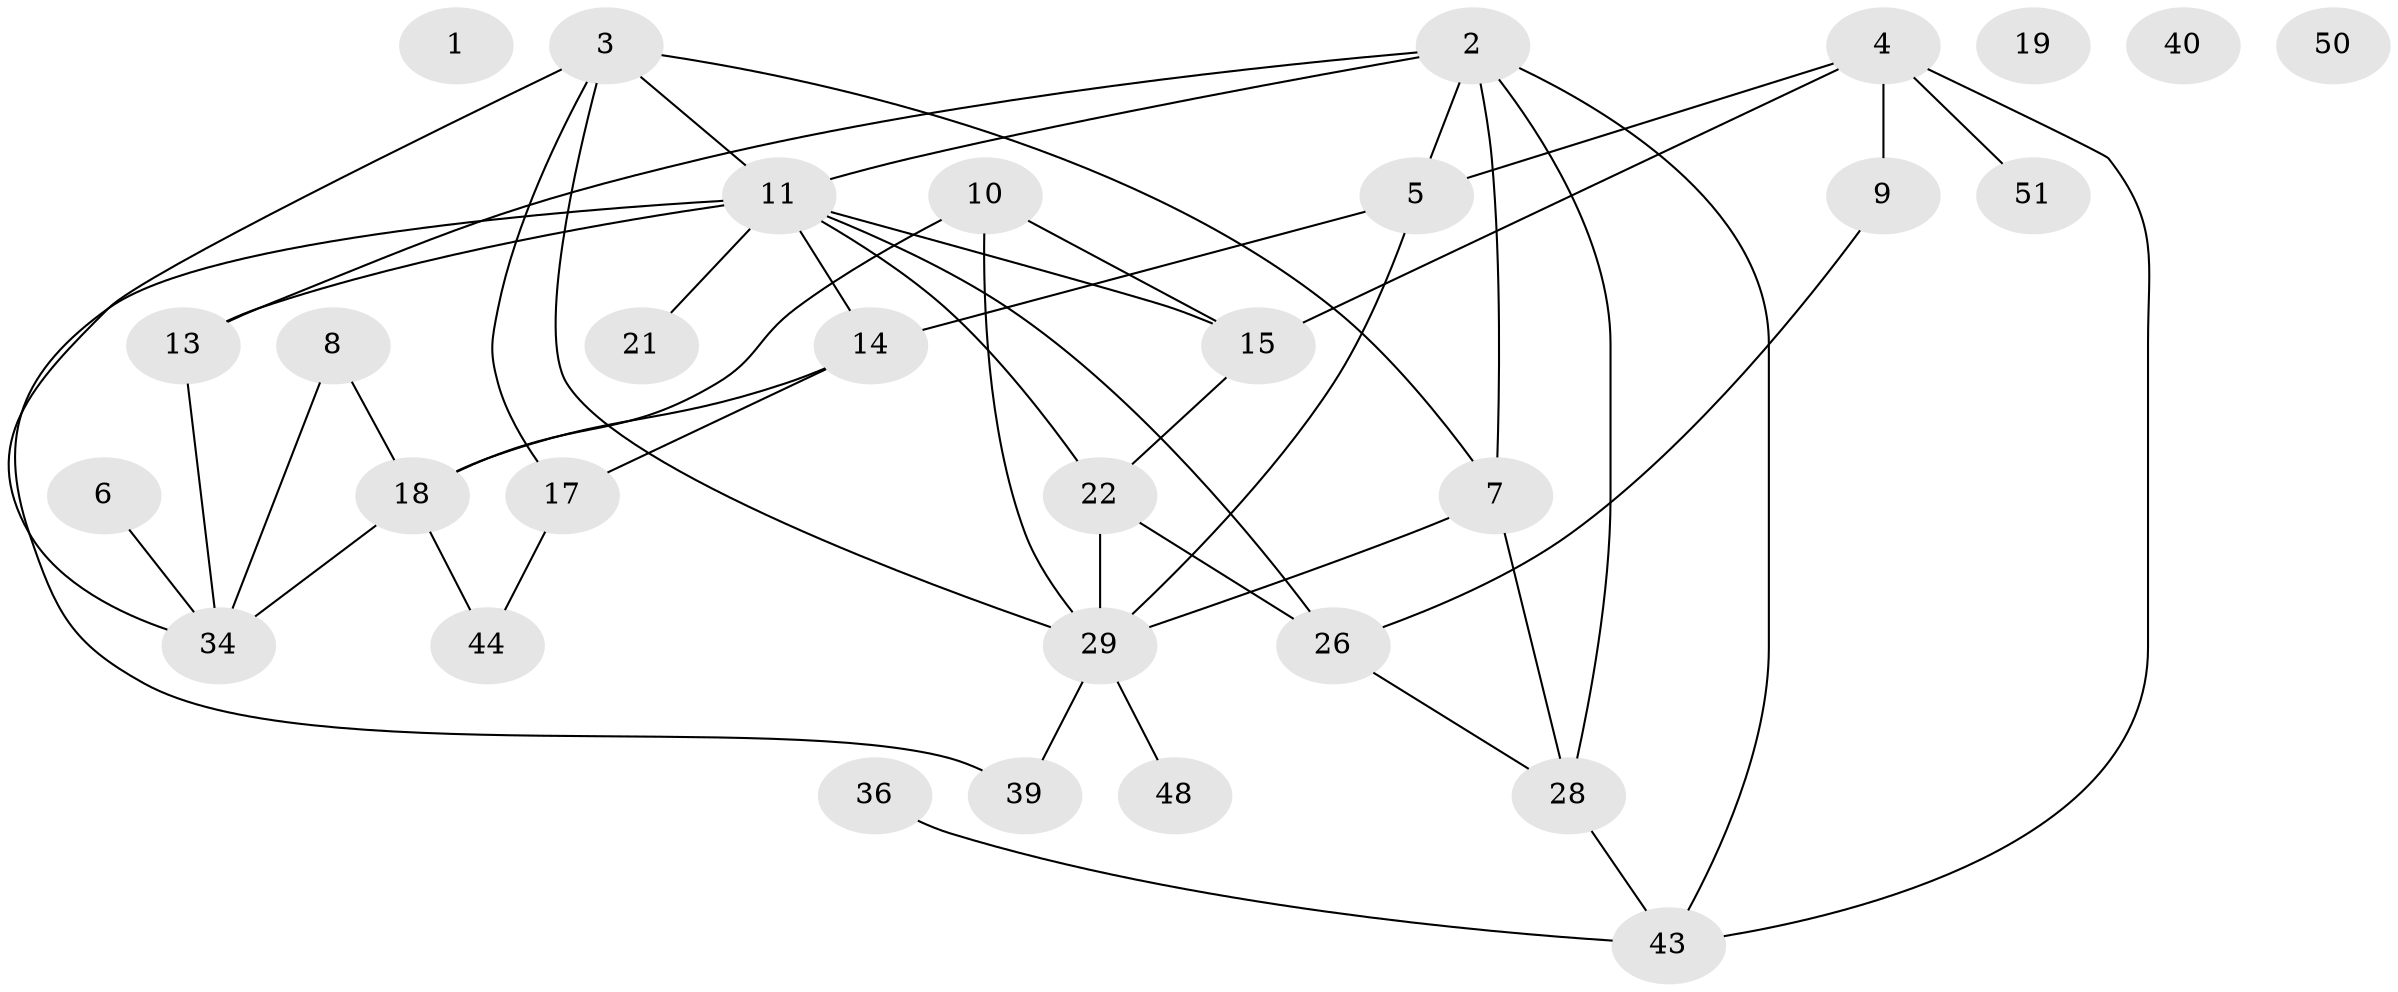 // original degree distribution, {0: 0.0784313725490196, 3: 0.13725490196078433, 4: 0.23529411764705882, 1: 0.1568627450980392, 2: 0.23529411764705882, 7: 0.0196078431372549, 5: 0.11764705882352941, 6: 0.0196078431372549}
// Generated by graph-tools (version 1.1) at 2025/41/03/06/25 10:41:24]
// undirected, 31 vertices, 48 edges
graph export_dot {
graph [start="1"]
  node [color=gray90,style=filled];
  1;
  2 [super="+16"];
  3 [super="+12"];
  4 [super="+31"];
  5 [super="+25"];
  6;
  7 [super="+37"];
  8;
  9 [super="+30"];
  10 [super="+24"];
  11 [super="+20"];
  13;
  14 [super="+35"];
  15 [super="+23"];
  17 [super="+45"];
  18 [super="+33"];
  19;
  21;
  22 [super="+27"];
  26 [super="+32"];
  28 [super="+42"];
  29 [super="+47"];
  34 [super="+46"];
  36 [super="+38"];
  39 [super="+41"];
  40;
  43;
  44 [super="+49"];
  48;
  50;
  51;
  2 -- 43;
  2 -- 28;
  2 -- 5;
  2 -- 13;
  2 -- 11;
  2 -- 7;
  3 -- 11 [weight=2];
  3 -- 17 [weight=2];
  3 -- 34;
  3 -- 7;
  3 -- 29;
  4 -- 9;
  4 -- 43;
  4 -- 51;
  4 -- 5;
  4 -- 15;
  5 -- 29;
  5 -- 14;
  6 -- 34;
  7 -- 29;
  7 -- 28;
  8 -- 18;
  8 -- 34;
  9 -- 26;
  10 -- 29;
  10 -- 18;
  10 -- 15;
  11 -- 14;
  11 -- 21;
  11 -- 22;
  11 -- 39;
  11 -- 15;
  11 -- 13;
  11 -- 26;
  13 -- 34;
  14 -- 17;
  14 -- 18 [weight=2];
  15 -- 22 [weight=2];
  17 -- 44;
  18 -- 34;
  18 -- 44;
  22 -- 29;
  22 -- 26;
  26 -- 28;
  28 -- 43;
  29 -- 48;
  29 -- 39;
  36 -- 43;
}
